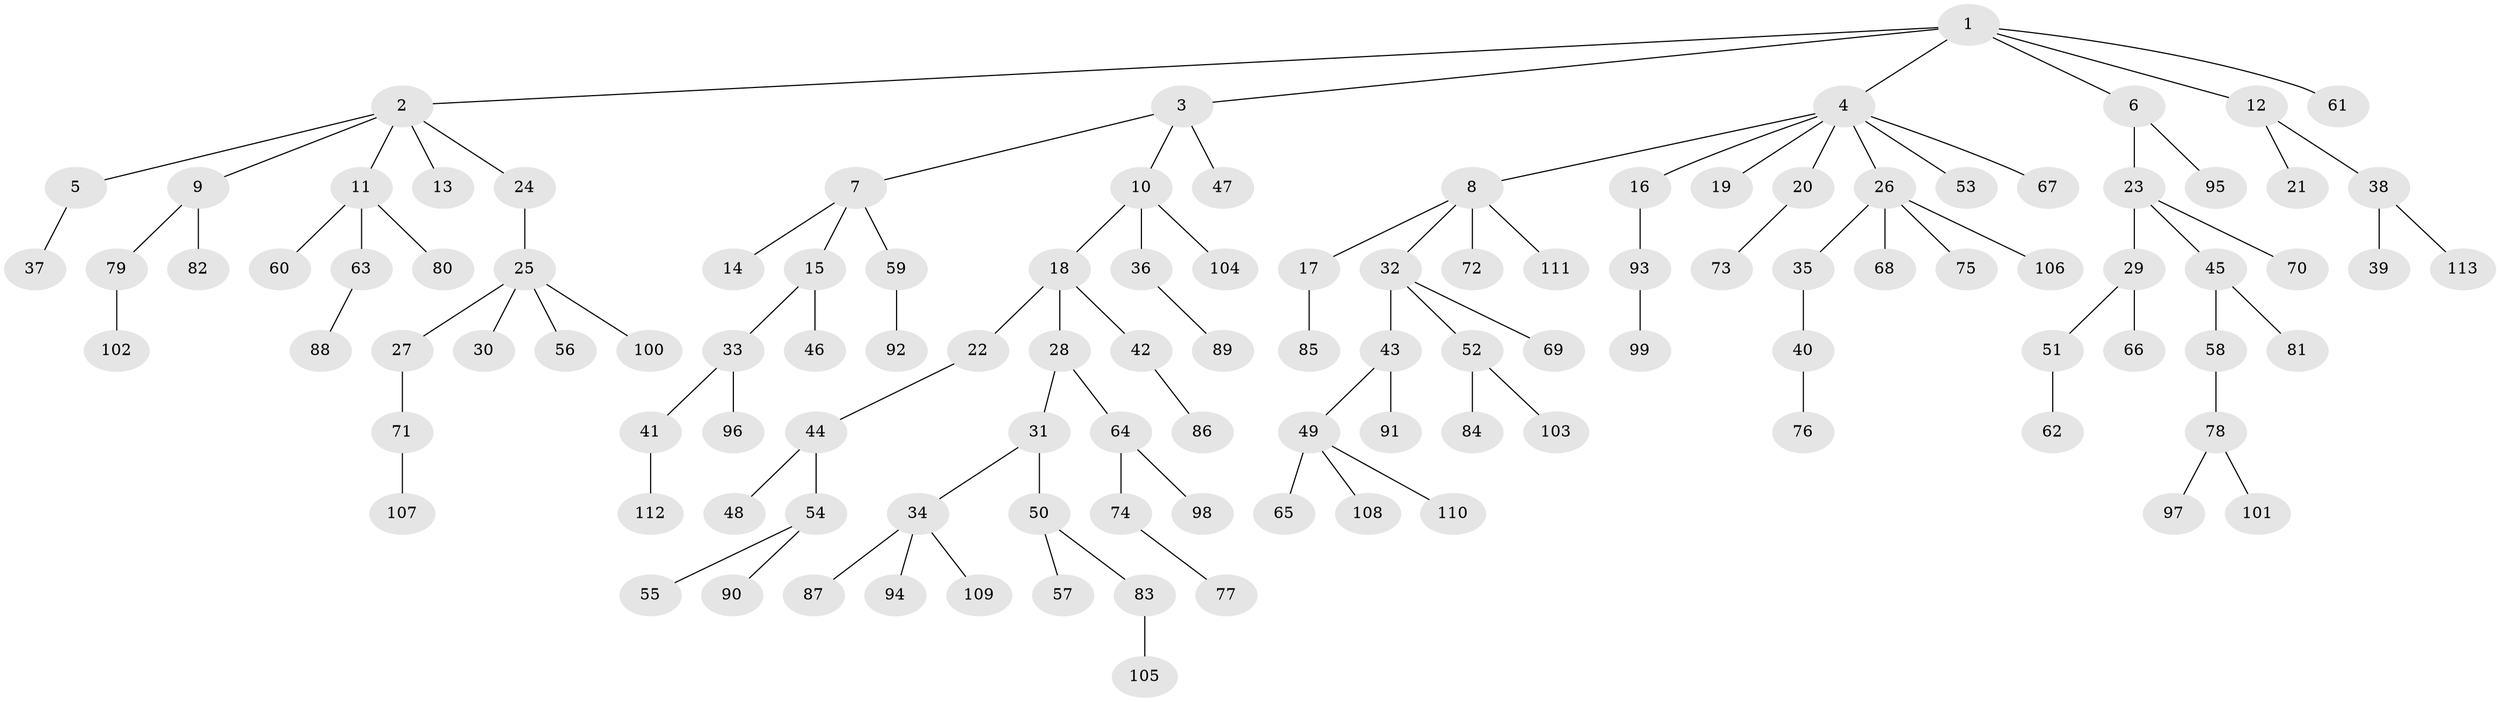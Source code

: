// Generated by graph-tools (version 1.1) at 2025/54/03/09/25 04:54:00]
// undirected, 113 vertices, 112 edges
graph export_dot {
graph [start="1"]
  node [color=gray90,style=filled];
  1;
  2;
  3;
  4;
  5;
  6;
  7;
  8;
  9;
  10;
  11;
  12;
  13;
  14;
  15;
  16;
  17;
  18;
  19;
  20;
  21;
  22;
  23;
  24;
  25;
  26;
  27;
  28;
  29;
  30;
  31;
  32;
  33;
  34;
  35;
  36;
  37;
  38;
  39;
  40;
  41;
  42;
  43;
  44;
  45;
  46;
  47;
  48;
  49;
  50;
  51;
  52;
  53;
  54;
  55;
  56;
  57;
  58;
  59;
  60;
  61;
  62;
  63;
  64;
  65;
  66;
  67;
  68;
  69;
  70;
  71;
  72;
  73;
  74;
  75;
  76;
  77;
  78;
  79;
  80;
  81;
  82;
  83;
  84;
  85;
  86;
  87;
  88;
  89;
  90;
  91;
  92;
  93;
  94;
  95;
  96;
  97;
  98;
  99;
  100;
  101;
  102;
  103;
  104;
  105;
  106;
  107;
  108;
  109;
  110;
  111;
  112;
  113;
  1 -- 2;
  1 -- 3;
  1 -- 4;
  1 -- 6;
  1 -- 12;
  1 -- 61;
  2 -- 5;
  2 -- 9;
  2 -- 11;
  2 -- 13;
  2 -- 24;
  3 -- 7;
  3 -- 10;
  3 -- 47;
  4 -- 8;
  4 -- 16;
  4 -- 19;
  4 -- 20;
  4 -- 26;
  4 -- 53;
  4 -- 67;
  5 -- 37;
  6 -- 23;
  6 -- 95;
  7 -- 14;
  7 -- 15;
  7 -- 59;
  8 -- 17;
  8 -- 32;
  8 -- 72;
  8 -- 111;
  9 -- 79;
  9 -- 82;
  10 -- 18;
  10 -- 36;
  10 -- 104;
  11 -- 60;
  11 -- 63;
  11 -- 80;
  12 -- 21;
  12 -- 38;
  15 -- 33;
  15 -- 46;
  16 -- 93;
  17 -- 85;
  18 -- 22;
  18 -- 28;
  18 -- 42;
  20 -- 73;
  22 -- 44;
  23 -- 29;
  23 -- 45;
  23 -- 70;
  24 -- 25;
  25 -- 27;
  25 -- 30;
  25 -- 56;
  25 -- 100;
  26 -- 35;
  26 -- 68;
  26 -- 75;
  26 -- 106;
  27 -- 71;
  28 -- 31;
  28 -- 64;
  29 -- 51;
  29 -- 66;
  31 -- 34;
  31 -- 50;
  32 -- 43;
  32 -- 52;
  32 -- 69;
  33 -- 41;
  33 -- 96;
  34 -- 87;
  34 -- 94;
  34 -- 109;
  35 -- 40;
  36 -- 89;
  38 -- 39;
  38 -- 113;
  40 -- 76;
  41 -- 112;
  42 -- 86;
  43 -- 49;
  43 -- 91;
  44 -- 48;
  44 -- 54;
  45 -- 58;
  45 -- 81;
  49 -- 65;
  49 -- 108;
  49 -- 110;
  50 -- 57;
  50 -- 83;
  51 -- 62;
  52 -- 84;
  52 -- 103;
  54 -- 55;
  54 -- 90;
  58 -- 78;
  59 -- 92;
  63 -- 88;
  64 -- 74;
  64 -- 98;
  71 -- 107;
  74 -- 77;
  78 -- 97;
  78 -- 101;
  79 -- 102;
  83 -- 105;
  93 -- 99;
}
